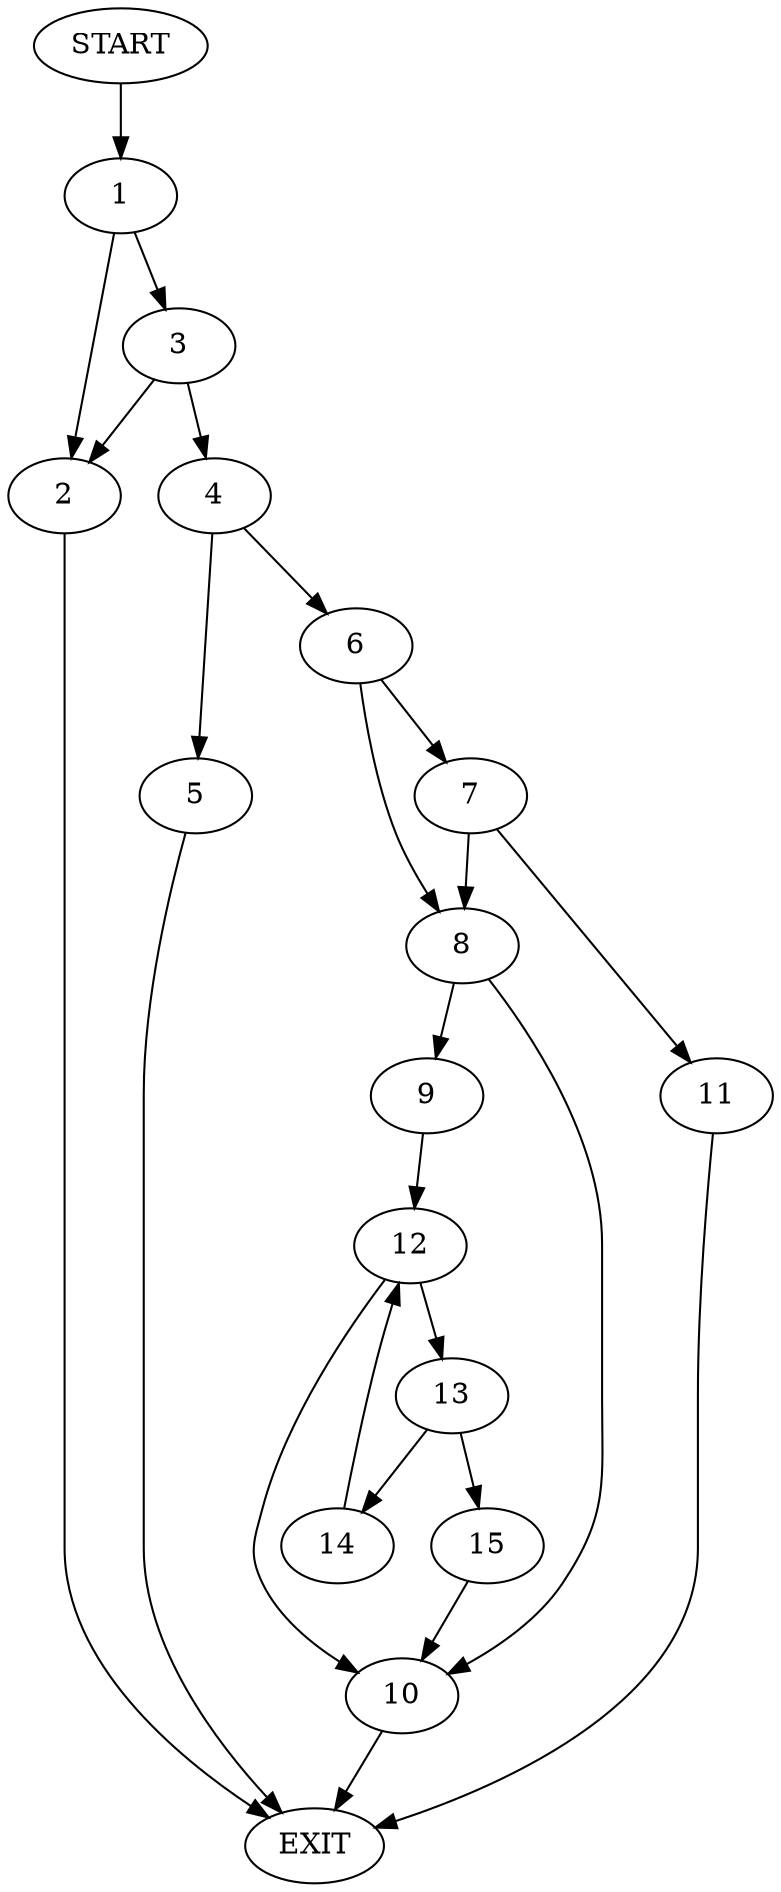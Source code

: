 digraph {
0 [label="START"]
16 [label="EXIT"]
0 -> 1
1 -> 2
1 -> 3
3 -> 2
3 -> 4
2 -> 16
4 -> 5
4 -> 6
5 -> 16
6 -> 7
6 -> 8
8 -> 9
8 -> 10
7 -> 11
7 -> 8
11 -> 16
9 -> 12
10 -> 16
12 -> 10
12 -> 13
13 -> 14
13 -> 15
14 -> 12
15 -> 10
}
